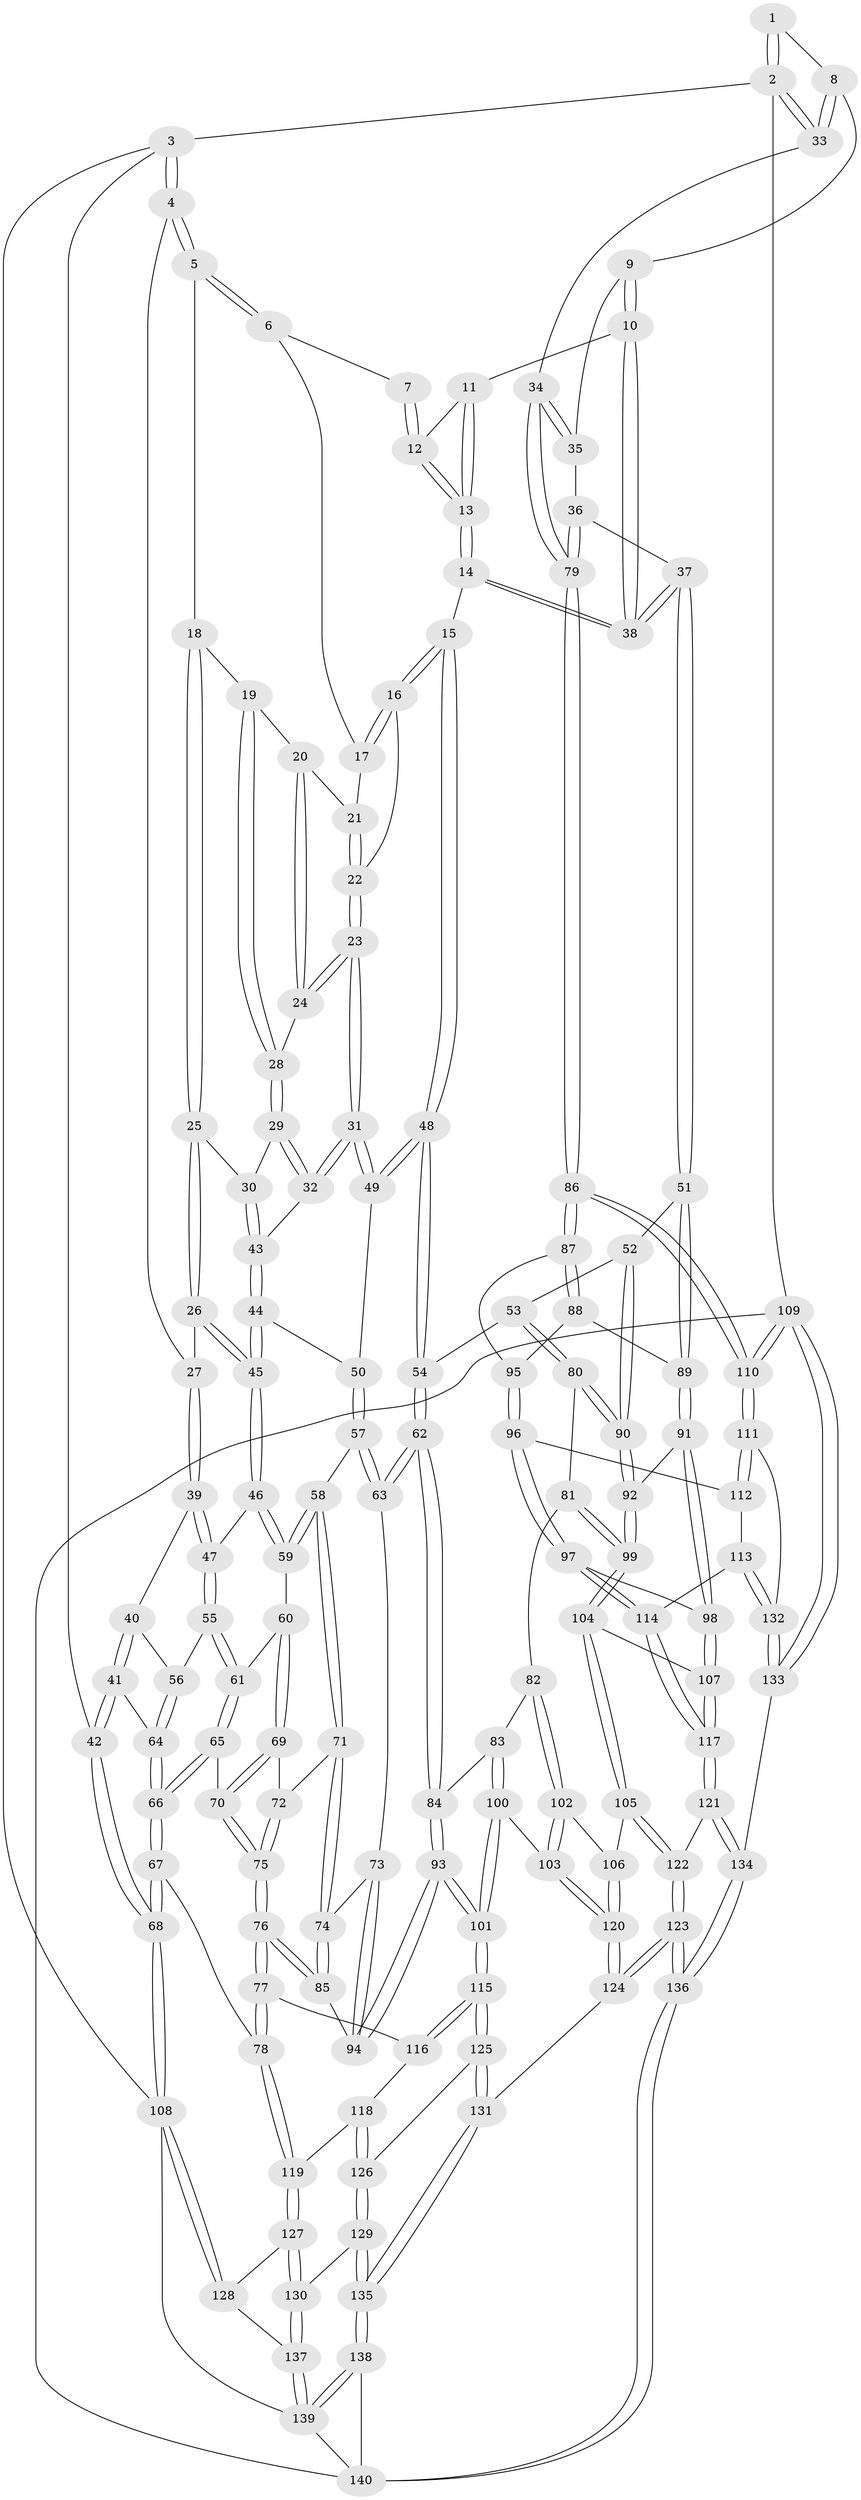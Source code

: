 // Generated by graph-tools (version 1.1) at 2025/38/03/09/25 02:38:26]
// undirected, 140 vertices, 346 edges
graph export_dot {
graph [start="1"]
  node [color=gray90,style=filled];
  1 [pos="+0.9324508326811445+0"];
  2 [pos="+1+0"];
  3 [pos="+0+0"];
  4 [pos="+0+0"];
  5 [pos="+0.17266613623239918+0"];
  6 [pos="+0.5609582861433312+0"];
  7 [pos="+0.7485716571278054+0"];
  8 [pos="+0.9402431788579836+0.07588460226773172"];
  9 [pos="+0.9176431961891186+0.09692161810672072"];
  10 [pos="+0.8906739499081174+0.1095009040455816"];
  11 [pos="+0.8327768500463136+0.048342184647706316"];
  12 [pos="+0.7581669184665382+0"];
  13 [pos="+0.7017420315924076+0.11670094675981664"];
  14 [pos="+0.6880122332189974+0.14310623473899192"];
  15 [pos="+0.6703039797945232+0.14154286480322295"];
  16 [pos="+0.6421093315685642+0.12517546989100978"];
  17 [pos="+0.5463494376767124+0"];
  18 [pos="+0.31696108082362706+0.02842149135923884"];
  19 [pos="+0.3227377265981794+0.03317225706856531"];
  20 [pos="+0.4960412913850954+0.02048620481670785"];
  21 [pos="+0.4976753571791475+0.018786487638523364"];
  22 [pos="+0.5549965013972598+0.1366845987516014"];
  23 [pos="+0.48425930883590546+0.18493366966503152"];
  24 [pos="+0.44941041025710154+0.09561562681652129"];
  25 [pos="+0.2576720015473749+0.14238373638366109"];
  26 [pos="+0.2524638559435818+0.14632631947919644"];
  27 [pos="+0.10756331714518708+0.071191132272169"];
  28 [pos="+0.37052411796535684+0.09056425037676943"];
  29 [pos="+0.3652954026041257+0.1205870079546673"];
  30 [pos="+0.3462227507555404+0.1583257650316531"];
  31 [pos="+0.4794844965984287+0.20108469463989664"];
  32 [pos="+0.42905631206855993+0.18111674037065179"];
  33 [pos="+1+0.05498741945804589"];
  34 [pos="+1+0.3119410704987214"];
  35 [pos="+0.9616748455567627+0.13802868751932856"];
  36 [pos="+0.987910973538224+0.3042418768332309"];
  37 [pos="+0.8190393540642236+0.28389384099473103"];
  38 [pos="+0.8161969898296595+0.27169469418978665"];
  39 [pos="+0.10008106247783927+0.13907211418086332"];
  40 [pos="+0.05896875730583132+0.1976676862324405"];
  41 [pos="+0.00676758916584736+0.23663493353837378"];
  42 [pos="+0+0.2999979968140327"];
  43 [pos="+0.3496746015010097+0.17792663607348252"];
  44 [pos="+0.3416798178723896+0.2143130054550878"];
  45 [pos="+0.24635909293258904+0.22454413681290794"];
  46 [pos="+0.2440202383738436+0.22778324559664567"];
  47 [pos="+0.18308882406185734+0.22659536543582848"];
  48 [pos="+0.5337532199968353+0.310204894463239"];
  49 [pos="+0.4799131352125924+0.21531162500992043"];
  50 [pos="+0.36907100800225967+0.2465506037272041"];
  51 [pos="+0.8056463089531304+0.30612989226639187"];
  52 [pos="+0.8037221238660723+0.30707038382492324"];
  53 [pos="+0.5393120067499738+0.3239141195639754"];
  54 [pos="+0.5353283526771018+0.3222053652857843"];
  55 [pos="+0.14337706760003296+0.2785112705941667"];
  56 [pos="+0.1348827659189439+0.2790003826269652"];
  57 [pos="+0.34869218667391405+0.33302566541862066"];
  58 [pos="+0.27259411687306406+0.3293902050457576"];
  59 [pos="+0.26455323773926875+0.3213657861741932"];
  60 [pos="+0.18291588290909558+0.33000692455452796"];
  61 [pos="+0.17585718811873316+0.3276181573525312"];
  62 [pos="+0.45657472779929736+0.38920469661661294"];
  63 [pos="+0.4030602682516347+0.377838661199419"];
  64 [pos="+0.08895486036013259+0.3099247295962056"];
  65 [pos="+0.11603146258883947+0.3686333077318514"];
  66 [pos="+0.08314212806697466+0.3688115138054906"];
  67 [pos="+0+0.5172344299041504"];
  68 [pos="+0+0.519547591263851"];
  69 [pos="+0.18066593447480142+0.38626490168417726"];
  70 [pos="+0.1587058905555719+0.4010890213558574"];
  71 [pos="+0.25087052838860896+0.40139763323544975"];
  72 [pos="+0.21105050741794046+0.39694422274094987"];
  73 [pos="+0.32764238763573483+0.4499908092431155"];
  74 [pos="+0.2549959388494855+0.43740132977479584"];
  75 [pos="+0.1607080408461136+0.4404688819812409"];
  76 [pos="+0.15243059818789+0.5284984806648266"];
  77 [pos="+0.149255084893757+0.5322982919427467"];
  78 [pos="+0+0.5307022666300725"];
  79 [pos="+1+0.34195346371135515"];
  80 [pos="+0.6118775949085435+0.4278249229629343"];
  81 [pos="+0.5527525757798536+0.48790438395178465"];
  82 [pos="+0.5128160663969825+0.4909046998769642"];
  83 [pos="+0.49106042752704276+0.4589395487020199"];
  84 [pos="+0.4572494836491766+0.3954090056112376"];
  85 [pos="+0.22794665568023914+0.47724685498582664"];
  86 [pos="+1+0.39548778036782495"];
  87 [pos="+1+0.44087807386581845"];
  88 [pos="+0.918645407223208+0.4448414443554091"];
  89 [pos="+0.8316959754408259+0.40884183569102484"];
  90 [pos="+0.6692880367644821+0.46419339822498107"];
  91 [pos="+0.8314526242009972+0.47385056825671956"];
  92 [pos="+0.6723747400330506+0.49965084522242004"];
  93 [pos="+0.3654950715761268+0.5767598059539197"];
  94 [pos="+0.34534847090118825+0.5419626875628072"];
  95 [pos="+0.9319591901459064+0.5276976228003125"];
  96 [pos="+0.9194721396868489+0.5374812948260039"];
  97 [pos="+0.8584916136932286+0.5404478276554874"];
  98 [pos="+0.8447997820656874+0.5335912709688866"];
  99 [pos="+0.6644571926981613+0.5612840208668304"];
  100 [pos="+0.3735084802799479+0.6279212433847251"];
  101 [pos="+0.371276113323571+0.627905194862724"];
  102 [pos="+0.505991347951972+0.6000774023192051"];
  103 [pos="+0.3747392878074478+0.6279938808409087"];
  104 [pos="+0.6683003142614038+0.5988256659198127"];
  105 [pos="+0.6581630806236403+0.6078300122515635"];
  106 [pos="+0.5445400506073979+0.6150000911741367"];
  107 [pos="+0.7297330040844209+0.6065876749501461"];
  108 [pos="+0+0.7356073543878295"];
  109 [pos="+1+0.9485335440856271"];
  110 [pos="+1+0.6799155933096366"];
  111 [pos="+1+0.6836857668380382"];
  112 [pos="+0.9354679583003778+0.560509138987967"];
  113 [pos="+0.942398400980372+0.6903772675541048"];
  114 [pos="+0.8943887540297564+0.6926048706313213"];
  115 [pos="+0.35375953248821845+0.6419237730779647"];
  116 [pos="+0.21132573298708215+0.6041319480402946"];
  117 [pos="+0.8330409832102286+0.7305022473272156"];
  118 [pos="+0.17281139415850616+0.6844858746517848"];
  119 [pos="+0.10786484766872238+0.7032629967588182"];
  120 [pos="+0.5271133621129207+0.7751361466587801"];
  121 [pos="+0.8265328444372527+0.7504408084513499"];
  122 [pos="+0.6470042835965227+0.7921656969446708"];
  123 [pos="+0.6030857240204677+0.8568338592960848"];
  124 [pos="+0.5494726816037753+0.8395232490127609"];
  125 [pos="+0.34204817395430315+0.6944722457919151"];
  126 [pos="+0.21782461239942938+0.7737152707561239"];
  127 [pos="+0.10513816311567153+0.7150894505678506"];
  128 [pos="+0+0.7926618671885348"];
  129 [pos="+0.1970273031850036+0.8190591702885911"];
  130 [pos="+0.14002376133517574+0.8508469080305746"];
  131 [pos="+0.39882012981855824+0.8701001957406499"];
  132 [pos="+1+0.7025430894266905"];
  133 [pos="+0.9124466294508409+0.8735810813274172"];
  134 [pos="+0.8666333098282345+0.8855367898709009"];
  135 [pos="+0.376562330398856+0.8968734885343157"];
  136 [pos="+0.7353137009054296+1"];
  137 [pos="+0.12355467380932507+0.8703612178612928"];
  138 [pos="+0.30454800216084477+1"];
  139 [pos="+0.1478042059083751+1"];
  140 [pos="+0.7368043036788916+1"];
  1 -- 2;
  1 -- 2;
  1 -- 8;
  2 -- 3;
  2 -- 33;
  2 -- 33;
  2 -- 109;
  3 -- 4;
  3 -- 4;
  3 -- 42;
  3 -- 108;
  4 -- 5;
  4 -- 5;
  4 -- 27;
  5 -- 6;
  5 -- 6;
  5 -- 18;
  6 -- 7;
  6 -- 17;
  7 -- 12;
  7 -- 12;
  8 -- 9;
  8 -- 33;
  8 -- 33;
  9 -- 10;
  9 -- 10;
  9 -- 35;
  10 -- 11;
  10 -- 38;
  10 -- 38;
  11 -- 12;
  11 -- 13;
  11 -- 13;
  12 -- 13;
  12 -- 13;
  13 -- 14;
  13 -- 14;
  14 -- 15;
  14 -- 38;
  14 -- 38;
  15 -- 16;
  15 -- 16;
  15 -- 48;
  15 -- 48;
  16 -- 17;
  16 -- 17;
  16 -- 22;
  17 -- 21;
  18 -- 19;
  18 -- 25;
  18 -- 25;
  19 -- 20;
  19 -- 28;
  19 -- 28;
  20 -- 21;
  20 -- 24;
  20 -- 24;
  21 -- 22;
  21 -- 22;
  22 -- 23;
  22 -- 23;
  23 -- 24;
  23 -- 24;
  23 -- 31;
  23 -- 31;
  24 -- 28;
  25 -- 26;
  25 -- 26;
  25 -- 30;
  26 -- 27;
  26 -- 45;
  26 -- 45;
  27 -- 39;
  27 -- 39;
  28 -- 29;
  28 -- 29;
  29 -- 30;
  29 -- 32;
  29 -- 32;
  30 -- 43;
  30 -- 43;
  31 -- 32;
  31 -- 32;
  31 -- 49;
  31 -- 49;
  32 -- 43;
  33 -- 34;
  34 -- 35;
  34 -- 35;
  34 -- 79;
  34 -- 79;
  35 -- 36;
  36 -- 37;
  36 -- 79;
  36 -- 79;
  37 -- 38;
  37 -- 38;
  37 -- 51;
  37 -- 51;
  39 -- 40;
  39 -- 47;
  39 -- 47;
  40 -- 41;
  40 -- 41;
  40 -- 56;
  41 -- 42;
  41 -- 42;
  41 -- 64;
  42 -- 68;
  42 -- 68;
  43 -- 44;
  43 -- 44;
  44 -- 45;
  44 -- 45;
  44 -- 50;
  45 -- 46;
  45 -- 46;
  46 -- 47;
  46 -- 59;
  46 -- 59;
  47 -- 55;
  47 -- 55;
  48 -- 49;
  48 -- 49;
  48 -- 54;
  48 -- 54;
  49 -- 50;
  50 -- 57;
  50 -- 57;
  51 -- 52;
  51 -- 89;
  51 -- 89;
  52 -- 53;
  52 -- 90;
  52 -- 90;
  53 -- 54;
  53 -- 80;
  53 -- 80;
  54 -- 62;
  54 -- 62;
  55 -- 56;
  55 -- 61;
  55 -- 61;
  56 -- 64;
  56 -- 64;
  57 -- 58;
  57 -- 63;
  57 -- 63;
  58 -- 59;
  58 -- 59;
  58 -- 71;
  58 -- 71;
  59 -- 60;
  60 -- 61;
  60 -- 69;
  60 -- 69;
  61 -- 65;
  61 -- 65;
  62 -- 63;
  62 -- 63;
  62 -- 84;
  62 -- 84;
  63 -- 73;
  64 -- 66;
  64 -- 66;
  65 -- 66;
  65 -- 66;
  65 -- 70;
  66 -- 67;
  66 -- 67;
  67 -- 68;
  67 -- 68;
  67 -- 78;
  68 -- 108;
  68 -- 108;
  69 -- 70;
  69 -- 70;
  69 -- 72;
  70 -- 75;
  70 -- 75;
  71 -- 72;
  71 -- 74;
  71 -- 74;
  72 -- 75;
  72 -- 75;
  73 -- 74;
  73 -- 94;
  73 -- 94;
  74 -- 85;
  74 -- 85;
  75 -- 76;
  75 -- 76;
  76 -- 77;
  76 -- 77;
  76 -- 85;
  76 -- 85;
  77 -- 78;
  77 -- 78;
  77 -- 116;
  78 -- 119;
  78 -- 119;
  79 -- 86;
  79 -- 86;
  80 -- 81;
  80 -- 90;
  80 -- 90;
  81 -- 82;
  81 -- 99;
  81 -- 99;
  82 -- 83;
  82 -- 102;
  82 -- 102;
  83 -- 84;
  83 -- 100;
  83 -- 100;
  84 -- 93;
  84 -- 93;
  85 -- 94;
  86 -- 87;
  86 -- 87;
  86 -- 110;
  86 -- 110;
  87 -- 88;
  87 -- 88;
  87 -- 95;
  88 -- 89;
  88 -- 95;
  89 -- 91;
  89 -- 91;
  90 -- 92;
  90 -- 92;
  91 -- 92;
  91 -- 98;
  91 -- 98;
  92 -- 99;
  92 -- 99;
  93 -- 94;
  93 -- 94;
  93 -- 101;
  93 -- 101;
  95 -- 96;
  95 -- 96;
  96 -- 97;
  96 -- 97;
  96 -- 112;
  97 -- 98;
  97 -- 114;
  97 -- 114;
  98 -- 107;
  98 -- 107;
  99 -- 104;
  99 -- 104;
  100 -- 101;
  100 -- 101;
  100 -- 103;
  101 -- 115;
  101 -- 115;
  102 -- 103;
  102 -- 103;
  102 -- 106;
  103 -- 120;
  103 -- 120;
  104 -- 105;
  104 -- 105;
  104 -- 107;
  105 -- 106;
  105 -- 122;
  105 -- 122;
  106 -- 120;
  106 -- 120;
  107 -- 117;
  107 -- 117;
  108 -- 128;
  108 -- 128;
  108 -- 139;
  109 -- 110;
  109 -- 110;
  109 -- 133;
  109 -- 133;
  109 -- 140;
  110 -- 111;
  110 -- 111;
  111 -- 112;
  111 -- 112;
  111 -- 132;
  112 -- 113;
  113 -- 114;
  113 -- 132;
  113 -- 132;
  114 -- 117;
  114 -- 117;
  115 -- 116;
  115 -- 116;
  115 -- 125;
  115 -- 125;
  116 -- 118;
  117 -- 121;
  117 -- 121;
  118 -- 119;
  118 -- 126;
  118 -- 126;
  119 -- 127;
  119 -- 127;
  120 -- 124;
  120 -- 124;
  121 -- 122;
  121 -- 134;
  121 -- 134;
  122 -- 123;
  122 -- 123;
  123 -- 124;
  123 -- 124;
  123 -- 136;
  123 -- 136;
  124 -- 131;
  125 -- 126;
  125 -- 131;
  125 -- 131;
  126 -- 129;
  126 -- 129;
  127 -- 128;
  127 -- 130;
  127 -- 130;
  128 -- 137;
  129 -- 130;
  129 -- 135;
  129 -- 135;
  130 -- 137;
  130 -- 137;
  131 -- 135;
  131 -- 135;
  132 -- 133;
  132 -- 133;
  133 -- 134;
  134 -- 136;
  134 -- 136;
  135 -- 138;
  135 -- 138;
  136 -- 140;
  136 -- 140;
  137 -- 139;
  137 -- 139;
  138 -- 139;
  138 -- 139;
  138 -- 140;
  139 -- 140;
}
